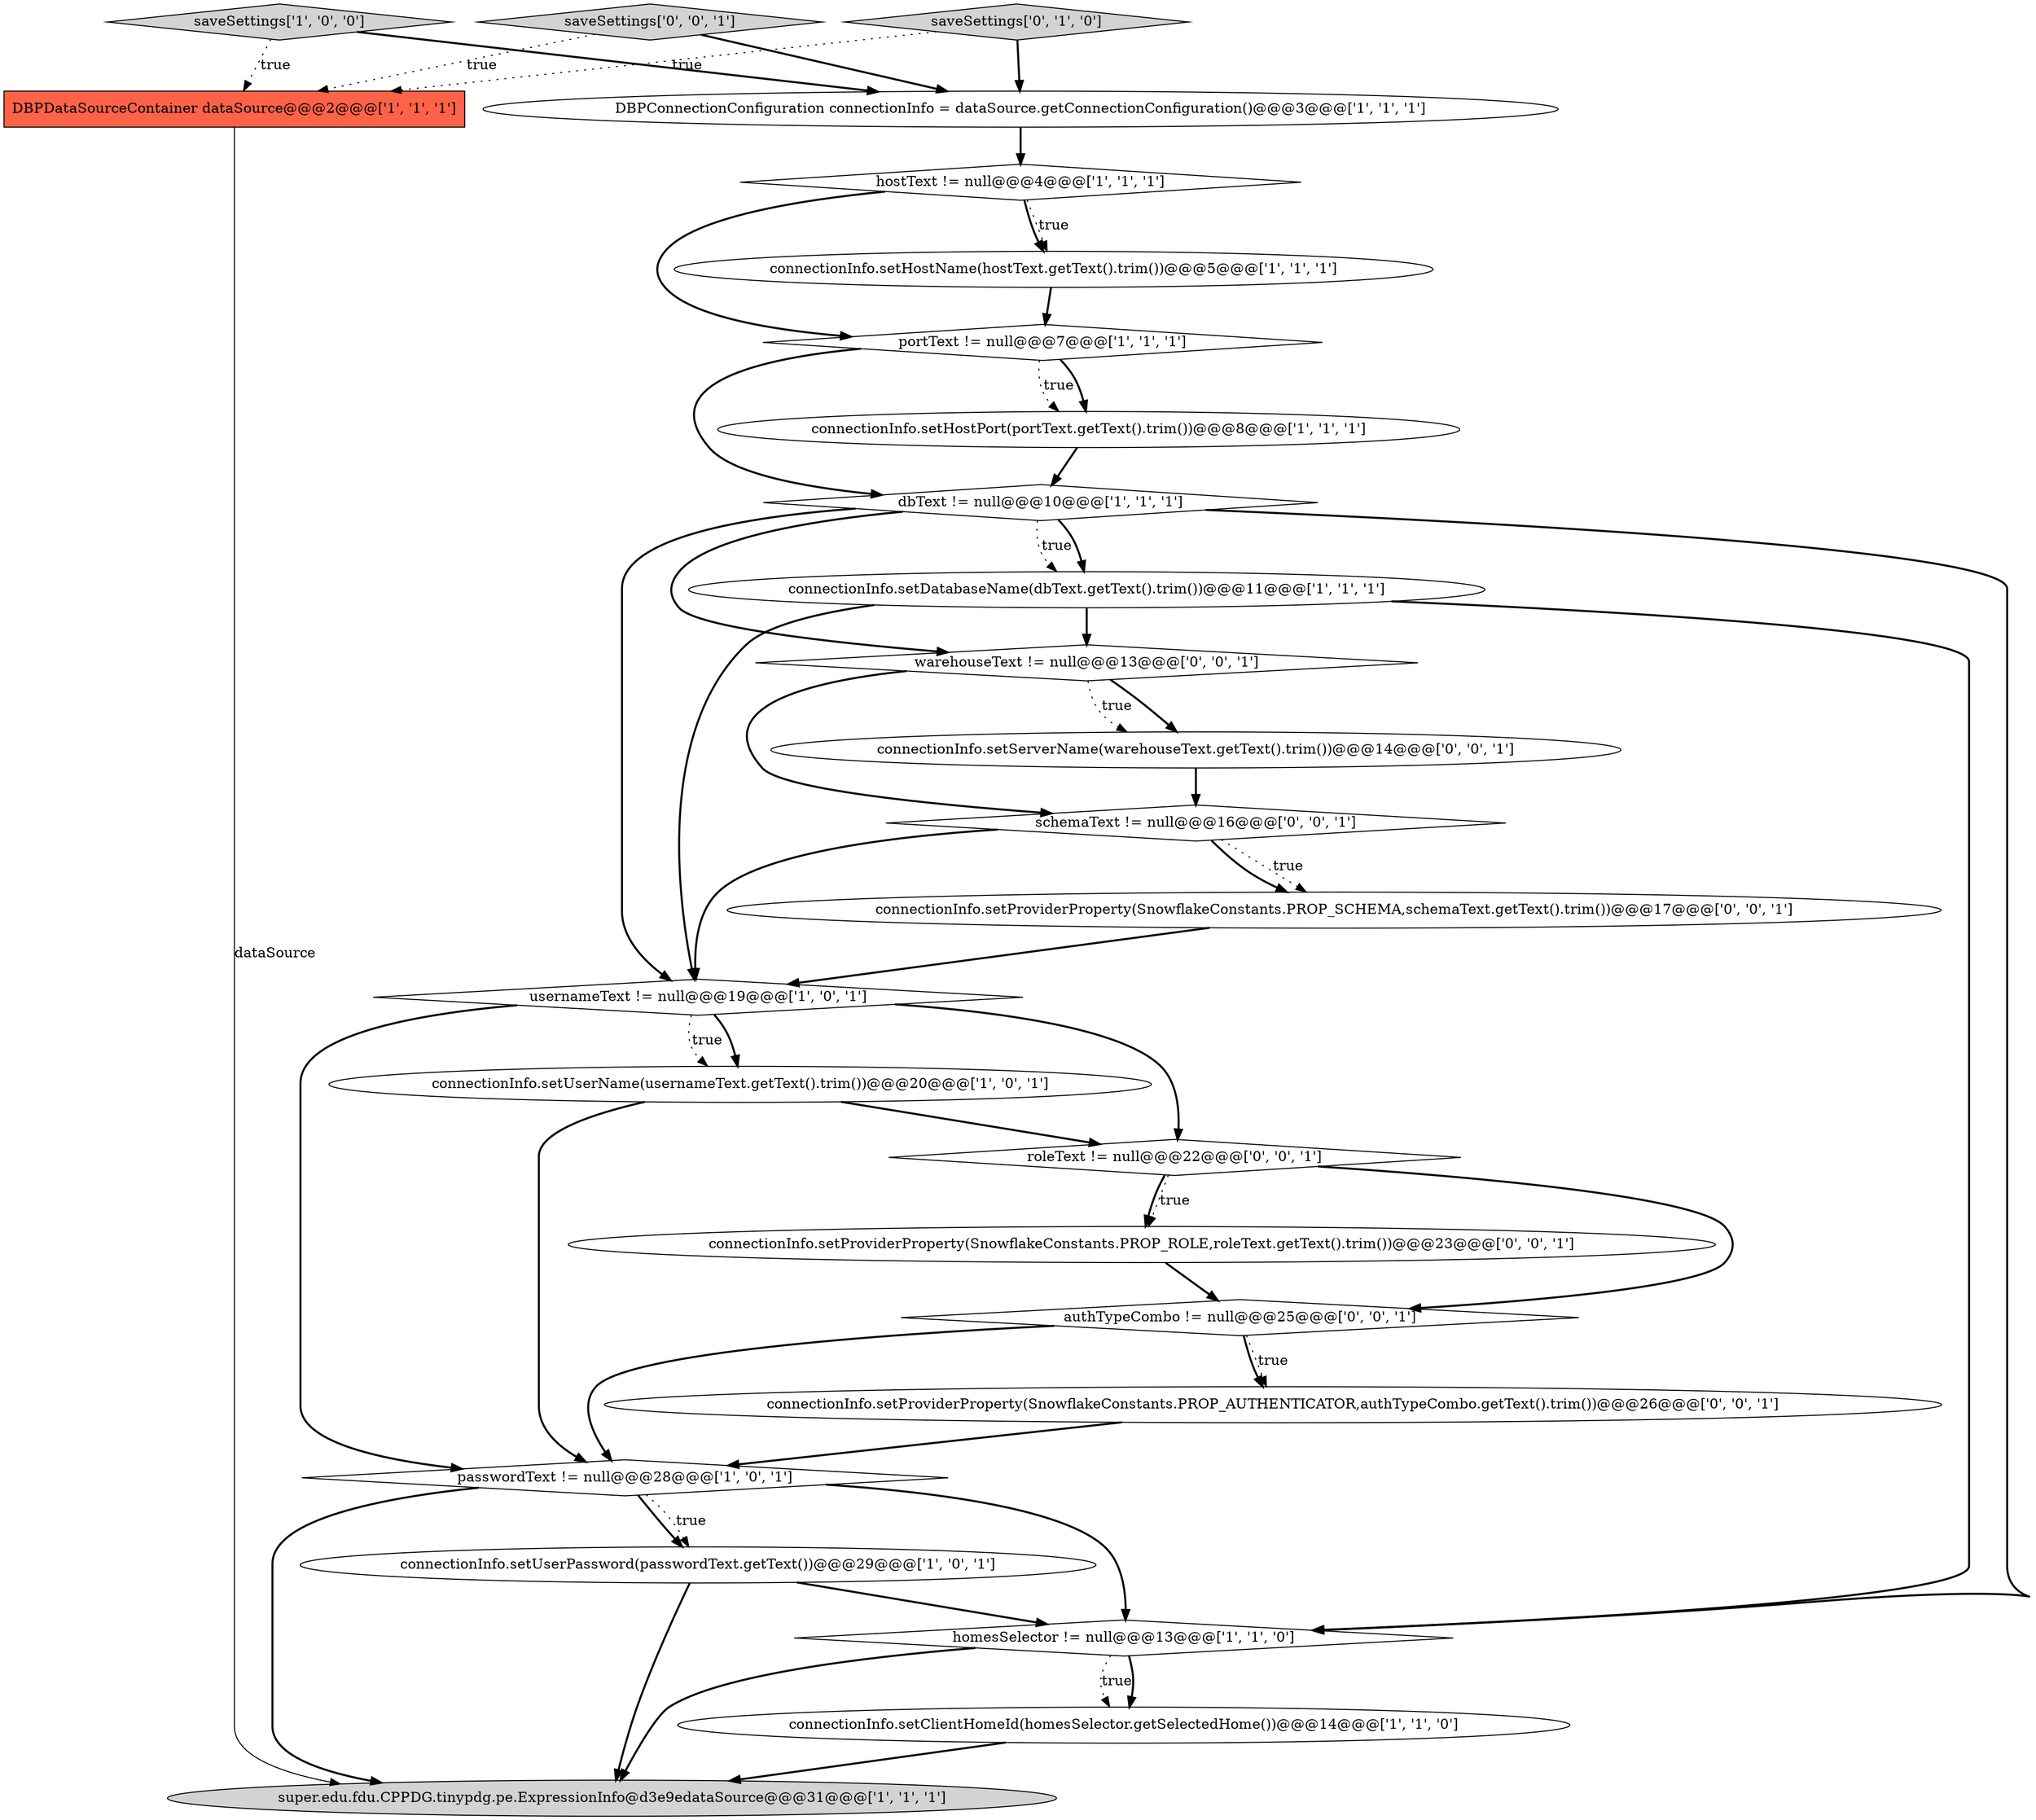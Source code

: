 digraph {
15 [style = filled, label = "saveSettings['1', '0', '0']", fillcolor = lightgray, shape = diamond image = "AAA0AAABBB1BBB"];
5 [style = filled, label = "homesSelector != null@@@13@@@['1', '1', '0']", fillcolor = white, shape = diamond image = "AAA0AAABBB1BBB"];
4 [style = filled, label = "portText != null@@@7@@@['1', '1', '1']", fillcolor = white, shape = diamond image = "AAA0AAABBB1BBB"];
25 [style = filled, label = "roleText != null@@@22@@@['0', '0', '1']", fillcolor = white, shape = diamond image = "AAA0AAABBB3BBB"];
21 [style = filled, label = "connectionInfo.setProviderProperty(SnowflakeConstants.PROP_AUTHENTICATOR,authTypeCombo.getText().trim())@@@26@@@['0', '0', '1']", fillcolor = white, shape = ellipse image = "AAA0AAABBB3BBB"];
9 [style = filled, label = "connectionInfo.setUserPassword(passwordText.getText())@@@29@@@['1', '0', '1']", fillcolor = white, shape = ellipse image = "AAA0AAABBB1BBB"];
3 [style = filled, label = "connectionInfo.setHostPort(portText.getText().trim())@@@8@@@['1', '1', '1']", fillcolor = white, shape = ellipse image = "AAA0AAABBB1BBB"];
7 [style = filled, label = "usernameText != null@@@19@@@['1', '0', '1']", fillcolor = white, shape = diamond image = "AAA0AAABBB1BBB"];
14 [style = filled, label = "passwordText != null@@@28@@@['1', '0', '1']", fillcolor = white, shape = diamond image = "AAA0AAABBB1BBB"];
23 [style = filled, label = "connectionInfo.setProviderProperty(SnowflakeConstants.PROP_SCHEMA,schemaText.getText().trim())@@@17@@@['0', '0', '1']", fillcolor = white, shape = ellipse image = "AAA0AAABBB3BBB"];
1 [style = filled, label = "dbText != null@@@10@@@['1', '1', '1']", fillcolor = white, shape = diamond image = "AAA0AAABBB1BBB"];
18 [style = filled, label = "connectionInfo.setServerName(warehouseText.getText().trim())@@@14@@@['0', '0', '1']", fillcolor = white, shape = ellipse image = "AAA0AAABBB3BBB"];
8 [style = filled, label = "super.edu.fdu.CPPDG.tinypdg.pe.ExpressionInfo@d3e9edataSource@@@31@@@['1', '1', '1']", fillcolor = lightgray, shape = ellipse image = "AAA0AAABBB1BBB"];
11 [style = filled, label = "connectionInfo.setUserName(usernameText.getText().trim())@@@20@@@['1', '0', '1']", fillcolor = white, shape = ellipse image = "AAA0AAABBB1BBB"];
10 [style = filled, label = "connectionInfo.setClientHomeId(homesSelector.getSelectedHome())@@@14@@@['1', '1', '0']", fillcolor = white, shape = ellipse image = "AAA0AAABBB1BBB"];
6 [style = filled, label = "hostText != null@@@4@@@['1', '1', '1']", fillcolor = white, shape = diamond image = "AAA0AAABBB1BBB"];
17 [style = filled, label = "schemaText != null@@@16@@@['0', '0', '1']", fillcolor = white, shape = diamond image = "AAA0AAABBB3BBB"];
0 [style = filled, label = "DBPDataSourceContainer dataSource@@@2@@@['1', '1', '1']", fillcolor = tomato, shape = box image = "AAA0AAABBB1BBB"];
13 [style = filled, label = "DBPConnectionConfiguration connectionInfo = dataSource.getConnectionConfiguration()@@@3@@@['1', '1', '1']", fillcolor = white, shape = ellipse image = "AAA0AAABBB1BBB"];
12 [style = filled, label = "connectionInfo.setHostName(hostText.getText().trim())@@@5@@@['1', '1', '1']", fillcolor = white, shape = ellipse image = "AAA0AAABBB1BBB"];
16 [style = filled, label = "saveSettings['0', '1', '0']", fillcolor = lightgray, shape = diamond image = "AAA0AAABBB2BBB"];
22 [style = filled, label = "saveSettings['0', '0', '1']", fillcolor = lightgray, shape = diamond image = "AAA0AAABBB3BBB"];
2 [style = filled, label = "connectionInfo.setDatabaseName(dbText.getText().trim())@@@11@@@['1', '1', '1']", fillcolor = white, shape = ellipse image = "AAA0AAABBB1BBB"];
20 [style = filled, label = "authTypeCombo != null@@@25@@@['0', '0', '1']", fillcolor = white, shape = diamond image = "AAA0AAABBB3BBB"];
24 [style = filled, label = "warehouseText != null@@@13@@@['0', '0', '1']", fillcolor = white, shape = diamond image = "AAA0AAABBB3BBB"];
19 [style = filled, label = "connectionInfo.setProviderProperty(SnowflakeConstants.PROP_ROLE,roleText.getText().trim())@@@23@@@['0', '0', '1']", fillcolor = white, shape = ellipse image = "AAA0AAABBB3BBB"];
14->5 [style = bold, label=""];
11->25 [style = bold, label=""];
21->14 [style = bold, label=""];
5->10 [style = dotted, label="true"];
5->8 [style = bold, label=""];
6->4 [style = bold, label=""];
24->18 [style = bold, label=""];
4->3 [style = dotted, label="true"];
20->21 [style = dotted, label="true"];
2->7 [style = bold, label=""];
2->5 [style = bold, label=""];
25->20 [style = bold, label=""];
25->19 [style = bold, label=""];
19->20 [style = bold, label=""];
12->4 [style = bold, label=""];
24->18 [style = dotted, label="true"];
13->6 [style = bold, label=""];
0->8 [style = solid, label="dataSource"];
10->8 [style = bold, label=""];
24->17 [style = bold, label=""];
17->23 [style = dotted, label="true"];
14->9 [style = bold, label=""];
7->11 [style = bold, label=""];
16->13 [style = bold, label=""];
5->10 [style = bold, label=""];
1->24 [style = bold, label=""];
11->14 [style = bold, label=""];
3->1 [style = bold, label=""];
4->1 [style = bold, label=""];
7->11 [style = dotted, label="true"];
7->14 [style = bold, label=""];
20->21 [style = bold, label=""];
15->0 [style = dotted, label="true"];
22->0 [style = dotted, label="true"];
16->0 [style = dotted, label="true"];
25->19 [style = dotted, label="true"];
7->25 [style = bold, label=""];
15->13 [style = bold, label=""];
14->8 [style = bold, label=""];
6->12 [style = bold, label=""];
17->23 [style = bold, label=""];
23->7 [style = bold, label=""];
2->24 [style = bold, label=""];
1->2 [style = dotted, label="true"];
18->17 [style = bold, label=""];
6->12 [style = dotted, label="true"];
1->7 [style = bold, label=""];
17->7 [style = bold, label=""];
9->8 [style = bold, label=""];
20->14 [style = bold, label=""];
9->5 [style = bold, label=""];
4->3 [style = bold, label=""];
1->2 [style = bold, label=""];
22->13 [style = bold, label=""];
1->5 [style = bold, label=""];
14->9 [style = dotted, label="true"];
}
